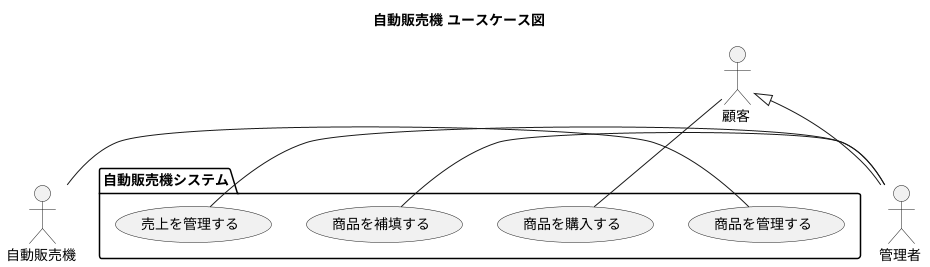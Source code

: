 @startuml

title : 自動販売機 ユースケース図


actor :顧客 : as user
actor :管理者 : as admin
actor :自動販売機 : as machine
package "自動販売機システム" { 

    usecase 商品を購入する as getitem
    usecase 商品を補填する as additem
    usecase 商品を管理する as saveitem
    usecase 売上を管理する as maeketing
}

machine - saveitem

user - getitem
admin - additem
admin - maeketing
user <|-- admin

@enduml

